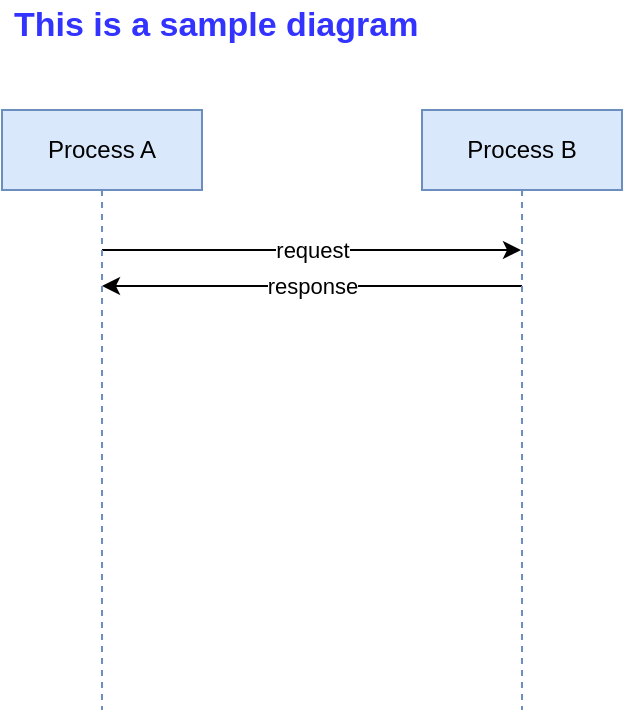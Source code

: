 <mxfile version="10.7.7" type="github"><diagram id="FpM0bfyT2Sq2Puy3GHB2" name="Page-1"><mxGraphModel dx="1158" dy="743" grid="1" gridSize="10" guides="1" tooltips="1" connect="1" arrows="1" fold="1" page="1" pageScale="1" pageWidth="850" pageHeight="1100" math="0" shadow="0"><root><mxCell id="0"/><mxCell id="1" parent="0"/><mxCell id="OpT7s28KGbEEYgu3xwIH-1" value="request&lt;br&gt;" style="edgeStyle=orthogonalEdgeStyle;rounded=0;orthogonalLoop=1;jettySize=auto;html=1;" parent="1" source="OpT7s28KGbEEYgu3xwIH-3" target="OpT7s28KGbEEYgu3xwIH-4" edge="1"><mxGeometry relative="1" as="geometry"><Array as="points"><mxPoint x="230" y="170"/><mxPoint x="230" y="170"/></Array></mxGeometry></mxCell><mxCell id="OpT7s28KGbEEYgu3xwIH-2" value="response&lt;br&gt;" style="edgeStyle=orthogonalEdgeStyle;rounded=0;orthogonalLoop=1;jettySize=auto;html=1;" parent="1" edge="1"><mxGeometry relative="1" as="geometry"><mxPoint x="360" y="188" as="sourcePoint"/><mxPoint x="150" y="188" as="targetPoint"/><Array as="points"><mxPoint x="270" y="188"/><mxPoint x="270" y="188"/></Array></mxGeometry></mxCell><mxCell id="OpT7s28KGbEEYgu3xwIH-3" value="Process A" style="shape=umlLifeline;perimeter=lifelinePerimeter;whiteSpace=wrap;html=1;container=1;collapsible=0;recursiveResize=0;outlineConnect=0;fillColor=#dae8fc;strokeColor=#6c8ebf;" parent="1" vertex="1"><mxGeometry x="100" y="100" width="100" height="300" as="geometry"/></mxCell><mxCell id="OpT7s28KGbEEYgu3xwIH-4" value="Process B" style="shape=umlLifeline;perimeter=lifelinePerimeter;whiteSpace=wrap;html=1;container=1;collapsible=0;recursiveResize=0;outlineConnect=0;fillColor=#dae8fc;strokeColor=#6c8ebf;" parent="1" vertex="1"><mxGeometry x="310" y="100" width="100" height="300" as="geometry"/></mxCell><mxCell id="OpT7s28KGbEEYgu3xwIH-5" value="This is a sample diagram&amp;nbsp;" style="text;html=1;resizable=0;points=[];autosize=1;align=left;verticalAlign=top;spacingTop=-4;fontSize=17;fontStyle=1;fontColor=#3333FF;" parent="1" vertex="1"><mxGeometry x="104" y="45" width="150" height="20" as="geometry"/></mxCell></root></mxGraphModel></diagram></mxfile>